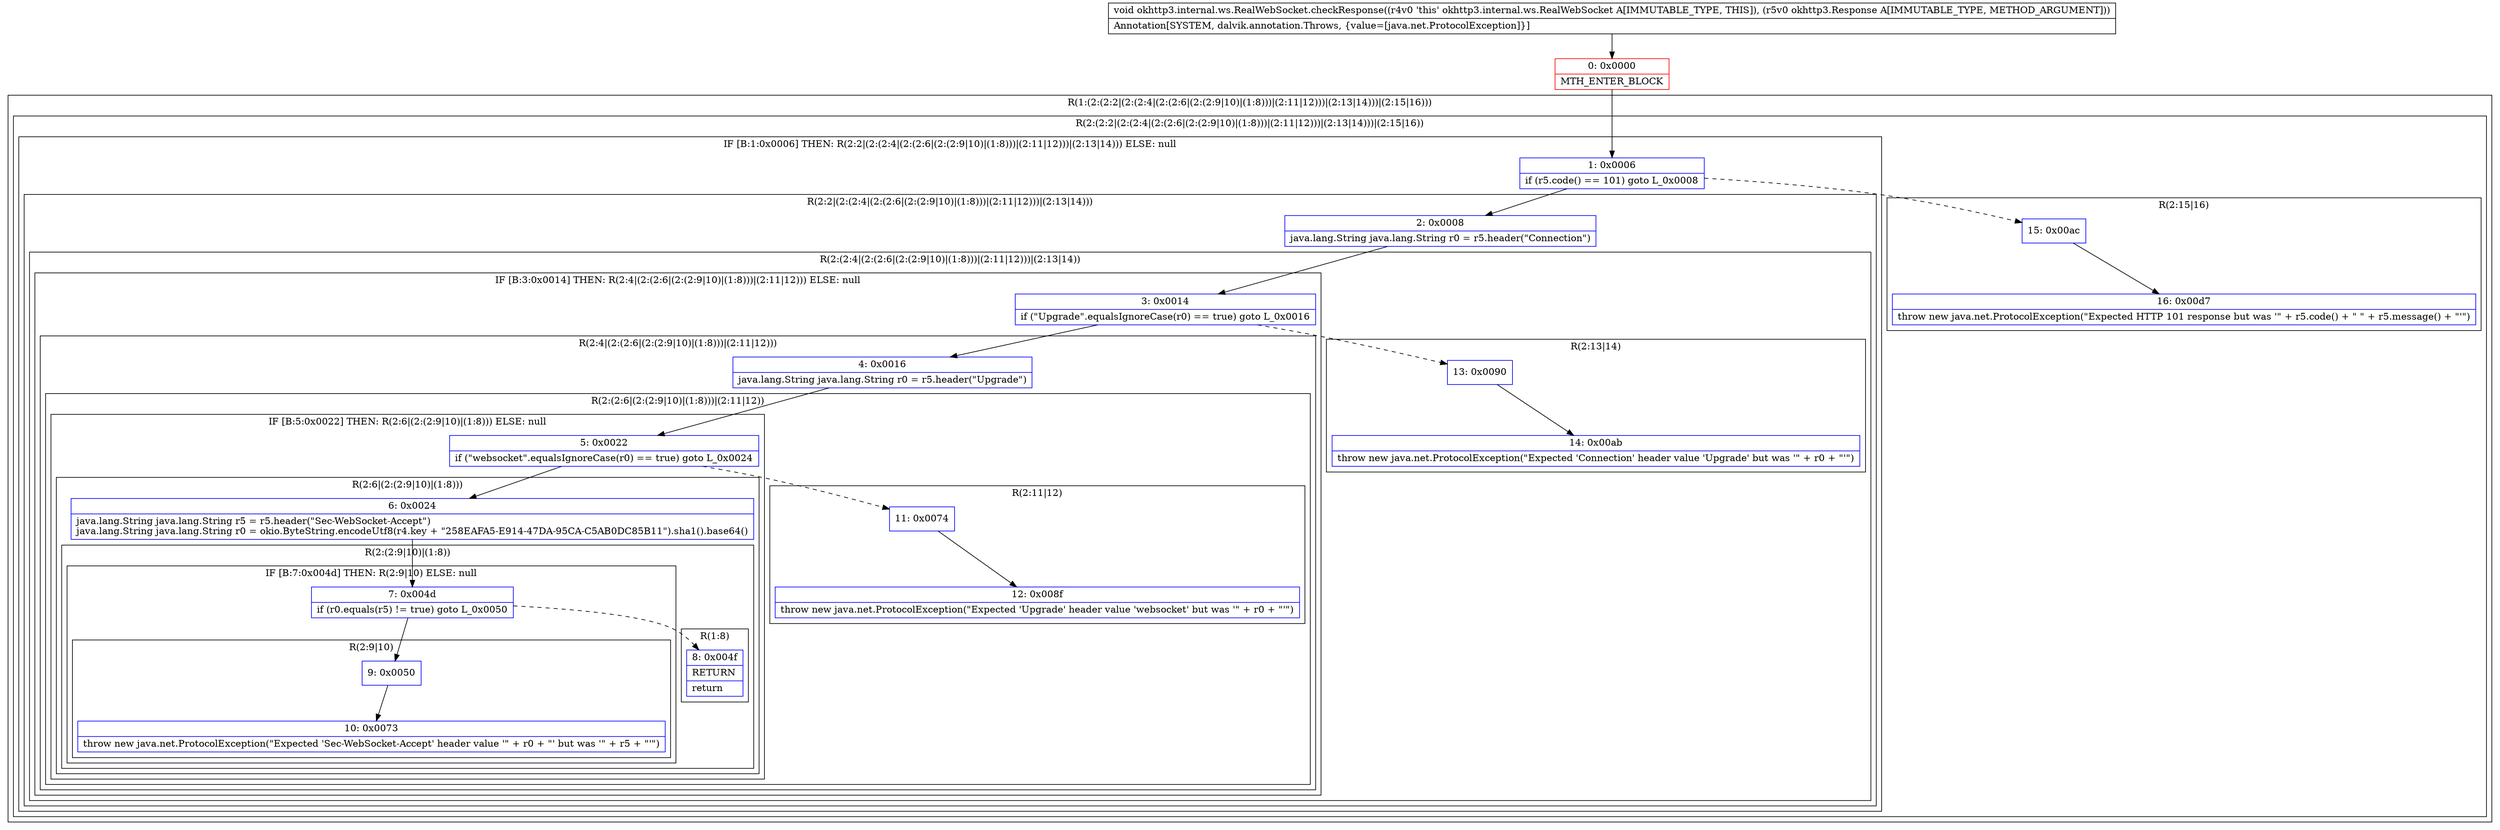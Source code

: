 digraph "CFG forokhttp3.internal.ws.RealWebSocket.checkResponse(Lokhttp3\/Response;)V" {
subgraph cluster_Region_1465794572 {
label = "R(1:(2:(2:2|(2:(2:4|(2:(2:6|(2:(2:9|10)|(1:8)))|(2:11|12)))|(2:13|14)))|(2:15|16)))";
node [shape=record,color=blue];
subgraph cluster_Region_1276420654 {
label = "R(2:(2:2|(2:(2:4|(2:(2:6|(2:(2:9|10)|(1:8)))|(2:11|12)))|(2:13|14)))|(2:15|16))";
node [shape=record,color=blue];
subgraph cluster_IfRegion_1091653329 {
label = "IF [B:1:0x0006] THEN: R(2:2|(2:(2:4|(2:(2:6|(2:(2:9|10)|(1:8)))|(2:11|12)))|(2:13|14))) ELSE: null";
node [shape=record,color=blue];
Node_1 [shape=record,label="{1\:\ 0x0006|if (r5.code() == 101) goto L_0x0008\l}"];
subgraph cluster_Region_1864013908 {
label = "R(2:2|(2:(2:4|(2:(2:6|(2:(2:9|10)|(1:8)))|(2:11|12)))|(2:13|14)))";
node [shape=record,color=blue];
Node_2 [shape=record,label="{2\:\ 0x0008|java.lang.String java.lang.String r0 = r5.header(\"Connection\")\l}"];
subgraph cluster_Region_609652050 {
label = "R(2:(2:4|(2:(2:6|(2:(2:9|10)|(1:8)))|(2:11|12)))|(2:13|14))";
node [shape=record,color=blue];
subgraph cluster_IfRegion_305886941 {
label = "IF [B:3:0x0014] THEN: R(2:4|(2:(2:6|(2:(2:9|10)|(1:8)))|(2:11|12))) ELSE: null";
node [shape=record,color=blue];
Node_3 [shape=record,label="{3\:\ 0x0014|if (\"Upgrade\".equalsIgnoreCase(r0) == true) goto L_0x0016\l}"];
subgraph cluster_Region_1373547771 {
label = "R(2:4|(2:(2:6|(2:(2:9|10)|(1:8)))|(2:11|12)))";
node [shape=record,color=blue];
Node_4 [shape=record,label="{4\:\ 0x0016|java.lang.String java.lang.String r0 = r5.header(\"Upgrade\")\l}"];
subgraph cluster_Region_28174324 {
label = "R(2:(2:6|(2:(2:9|10)|(1:8)))|(2:11|12))";
node [shape=record,color=blue];
subgraph cluster_IfRegion_1782400684 {
label = "IF [B:5:0x0022] THEN: R(2:6|(2:(2:9|10)|(1:8))) ELSE: null";
node [shape=record,color=blue];
Node_5 [shape=record,label="{5\:\ 0x0022|if (\"websocket\".equalsIgnoreCase(r0) == true) goto L_0x0024\l}"];
subgraph cluster_Region_1529676892 {
label = "R(2:6|(2:(2:9|10)|(1:8)))";
node [shape=record,color=blue];
Node_6 [shape=record,label="{6\:\ 0x0024|java.lang.String java.lang.String r5 = r5.header(\"Sec\-WebSocket\-Accept\")\ljava.lang.String java.lang.String r0 = okio.ByteString.encodeUtf8(r4.key + \"258EAFA5\-E914\-47DA\-95CA\-C5AB0DC85B11\").sha1().base64()\l}"];
subgraph cluster_Region_1749102653 {
label = "R(2:(2:9|10)|(1:8))";
node [shape=record,color=blue];
subgraph cluster_IfRegion_2133906102 {
label = "IF [B:7:0x004d] THEN: R(2:9|10) ELSE: null";
node [shape=record,color=blue];
Node_7 [shape=record,label="{7\:\ 0x004d|if (r0.equals(r5) != true) goto L_0x0050\l}"];
subgraph cluster_Region_2142827482 {
label = "R(2:9|10)";
node [shape=record,color=blue];
Node_9 [shape=record,label="{9\:\ 0x0050}"];
Node_10 [shape=record,label="{10\:\ 0x0073|throw new java.net.ProtocolException(\"Expected 'Sec\-WebSocket\-Accept' header value '\" + r0 + \"' but was '\" + r5 + \"'\")\l}"];
}
}
subgraph cluster_Region_594381858 {
label = "R(1:8)";
node [shape=record,color=blue];
Node_8 [shape=record,label="{8\:\ 0x004f|RETURN\l|return\l}"];
}
}
}
}
subgraph cluster_Region_595155112 {
label = "R(2:11|12)";
node [shape=record,color=blue];
Node_11 [shape=record,label="{11\:\ 0x0074}"];
Node_12 [shape=record,label="{12\:\ 0x008f|throw new java.net.ProtocolException(\"Expected 'Upgrade' header value 'websocket' but was '\" + r0 + \"'\")\l}"];
}
}
}
}
subgraph cluster_Region_617323775 {
label = "R(2:13|14)";
node [shape=record,color=blue];
Node_13 [shape=record,label="{13\:\ 0x0090}"];
Node_14 [shape=record,label="{14\:\ 0x00ab|throw new java.net.ProtocolException(\"Expected 'Connection' header value 'Upgrade' but was '\" + r0 + \"'\")\l}"];
}
}
}
}
subgraph cluster_Region_859945216 {
label = "R(2:15|16)";
node [shape=record,color=blue];
Node_15 [shape=record,label="{15\:\ 0x00ac}"];
Node_16 [shape=record,label="{16\:\ 0x00d7|throw new java.net.ProtocolException(\"Expected HTTP 101 response but was '\" + r5.code() + \" \" + r5.message() + \"'\")\l}"];
}
}
}
Node_0 [shape=record,color=red,label="{0\:\ 0x0000|MTH_ENTER_BLOCK\l}"];
MethodNode[shape=record,label="{void okhttp3.internal.ws.RealWebSocket.checkResponse((r4v0 'this' okhttp3.internal.ws.RealWebSocket A[IMMUTABLE_TYPE, THIS]), (r5v0 okhttp3.Response A[IMMUTABLE_TYPE, METHOD_ARGUMENT]))  | Annotation[SYSTEM, dalvik.annotation.Throws, \{value=[java.net.ProtocolException]\}]\l}"];
MethodNode -> Node_0;
Node_1 -> Node_2;
Node_1 -> Node_15[style=dashed];
Node_2 -> Node_3;
Node_3 -> Node_4;
Node_3 -> Node_13[style=dashed];
Node_4 -> Node_5;
Node_5 -> Node_6;
Node_5 -> Node_11[style=dashed];
Node_6 -> Node_7;
Node_7 -> Node_8[style=dashed];
Node_7 -> Node_9;
Node_9 -> Node_10;
Node_11 -> Node_12;
Node_13 -> Node_14;
Node_15 -> Node_16;
Node_0 -> Node_1;
}


